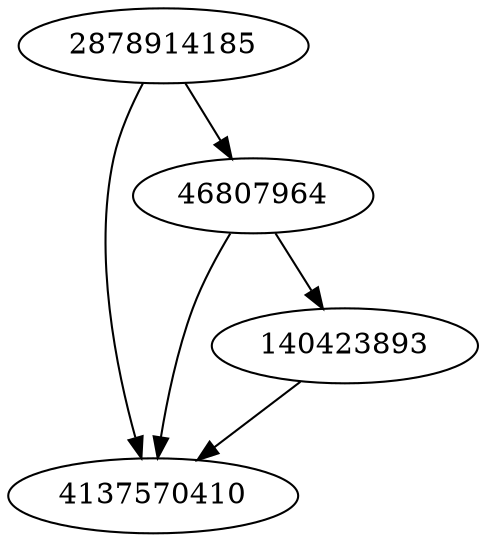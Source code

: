 strict digraph  {
2878914185;
4137570410;
46807964;
140423893;
2878914185 -> 4137570410;
2878914185 -> 46807964;
46807964 -> 4137570410;
46807964 -> 140423893;
140423893 -> 4137570410;
}
